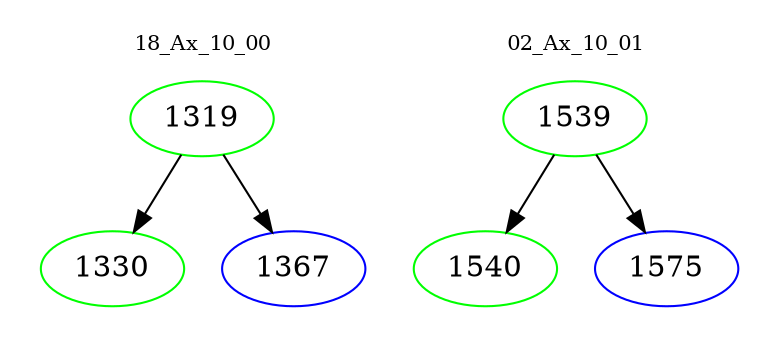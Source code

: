 digraph{
subgraph cluster_0 {
color = white
label = "18_Ax_10_00";
fontsize=10;
T0_1319 [label="1319", color="green"]
T0_1319 -> T0_1330 [color="black"]
T0_1330 [label="1330", color="green"]
T0_1319 -> T0_1367 [color="black"]
T0_1367 [label="1367", color="blue"]
}
subgraph cluster_1 {
color = white
label = "02_Ax_10_01";
fontsize=10;
T1_1539 [label="1539", color="green"]
T1_1539 -> T1_1540 [color="black"]
T1_1540 [label="1540", color="green"]
T1_1539 -> T1_1575 [color="black"]
T1_1575 [label="1575", color="blue"]
}
}
